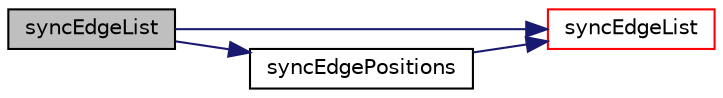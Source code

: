 digraph "syncEdgeList"
{
  bgcolor="transparent";
  edge [fontname="Helvetica",fontsize="10",labelfontname="Helvetica",labelfontsize="10"];
  node [fontname="Helvetica",fontsize="10",shape=record];
  rankdir="LR";
  Node1 [label="syncEdgeList",height=0.2,width=0.4,color="black", fillcolor="grey75", style="filled", fontcolor="black"];
  Node1 -> Node2 [color="midnightblue",fontsize="10",style="solid",fontname="Helvetica"];
  Node2 [label="syncEdgeList",height=0.2,width=0.4,color="red",URL="$a02620.html#a5ed3e64d2ef89e3823674727ea1b3d58",tooltip="Synchronize values on all mesh edges. "];
  Node1 -> Node3 [color="midnightblue",fontsize="10",style="solid",fontname="Helvetica"];
  Node3 [label="syncEdgePositions",height=0.2,width=0.4,color="black",URL="$a02620.html#a6b6d5805ee5c869b4bb7c42840c3e982",tooltip="Synchronize locations on all mesh edges. "];
  Node3 -> Node2 [color="midnightblue",fontsize="10",style="solid",fontname="Helvetica"];
}
